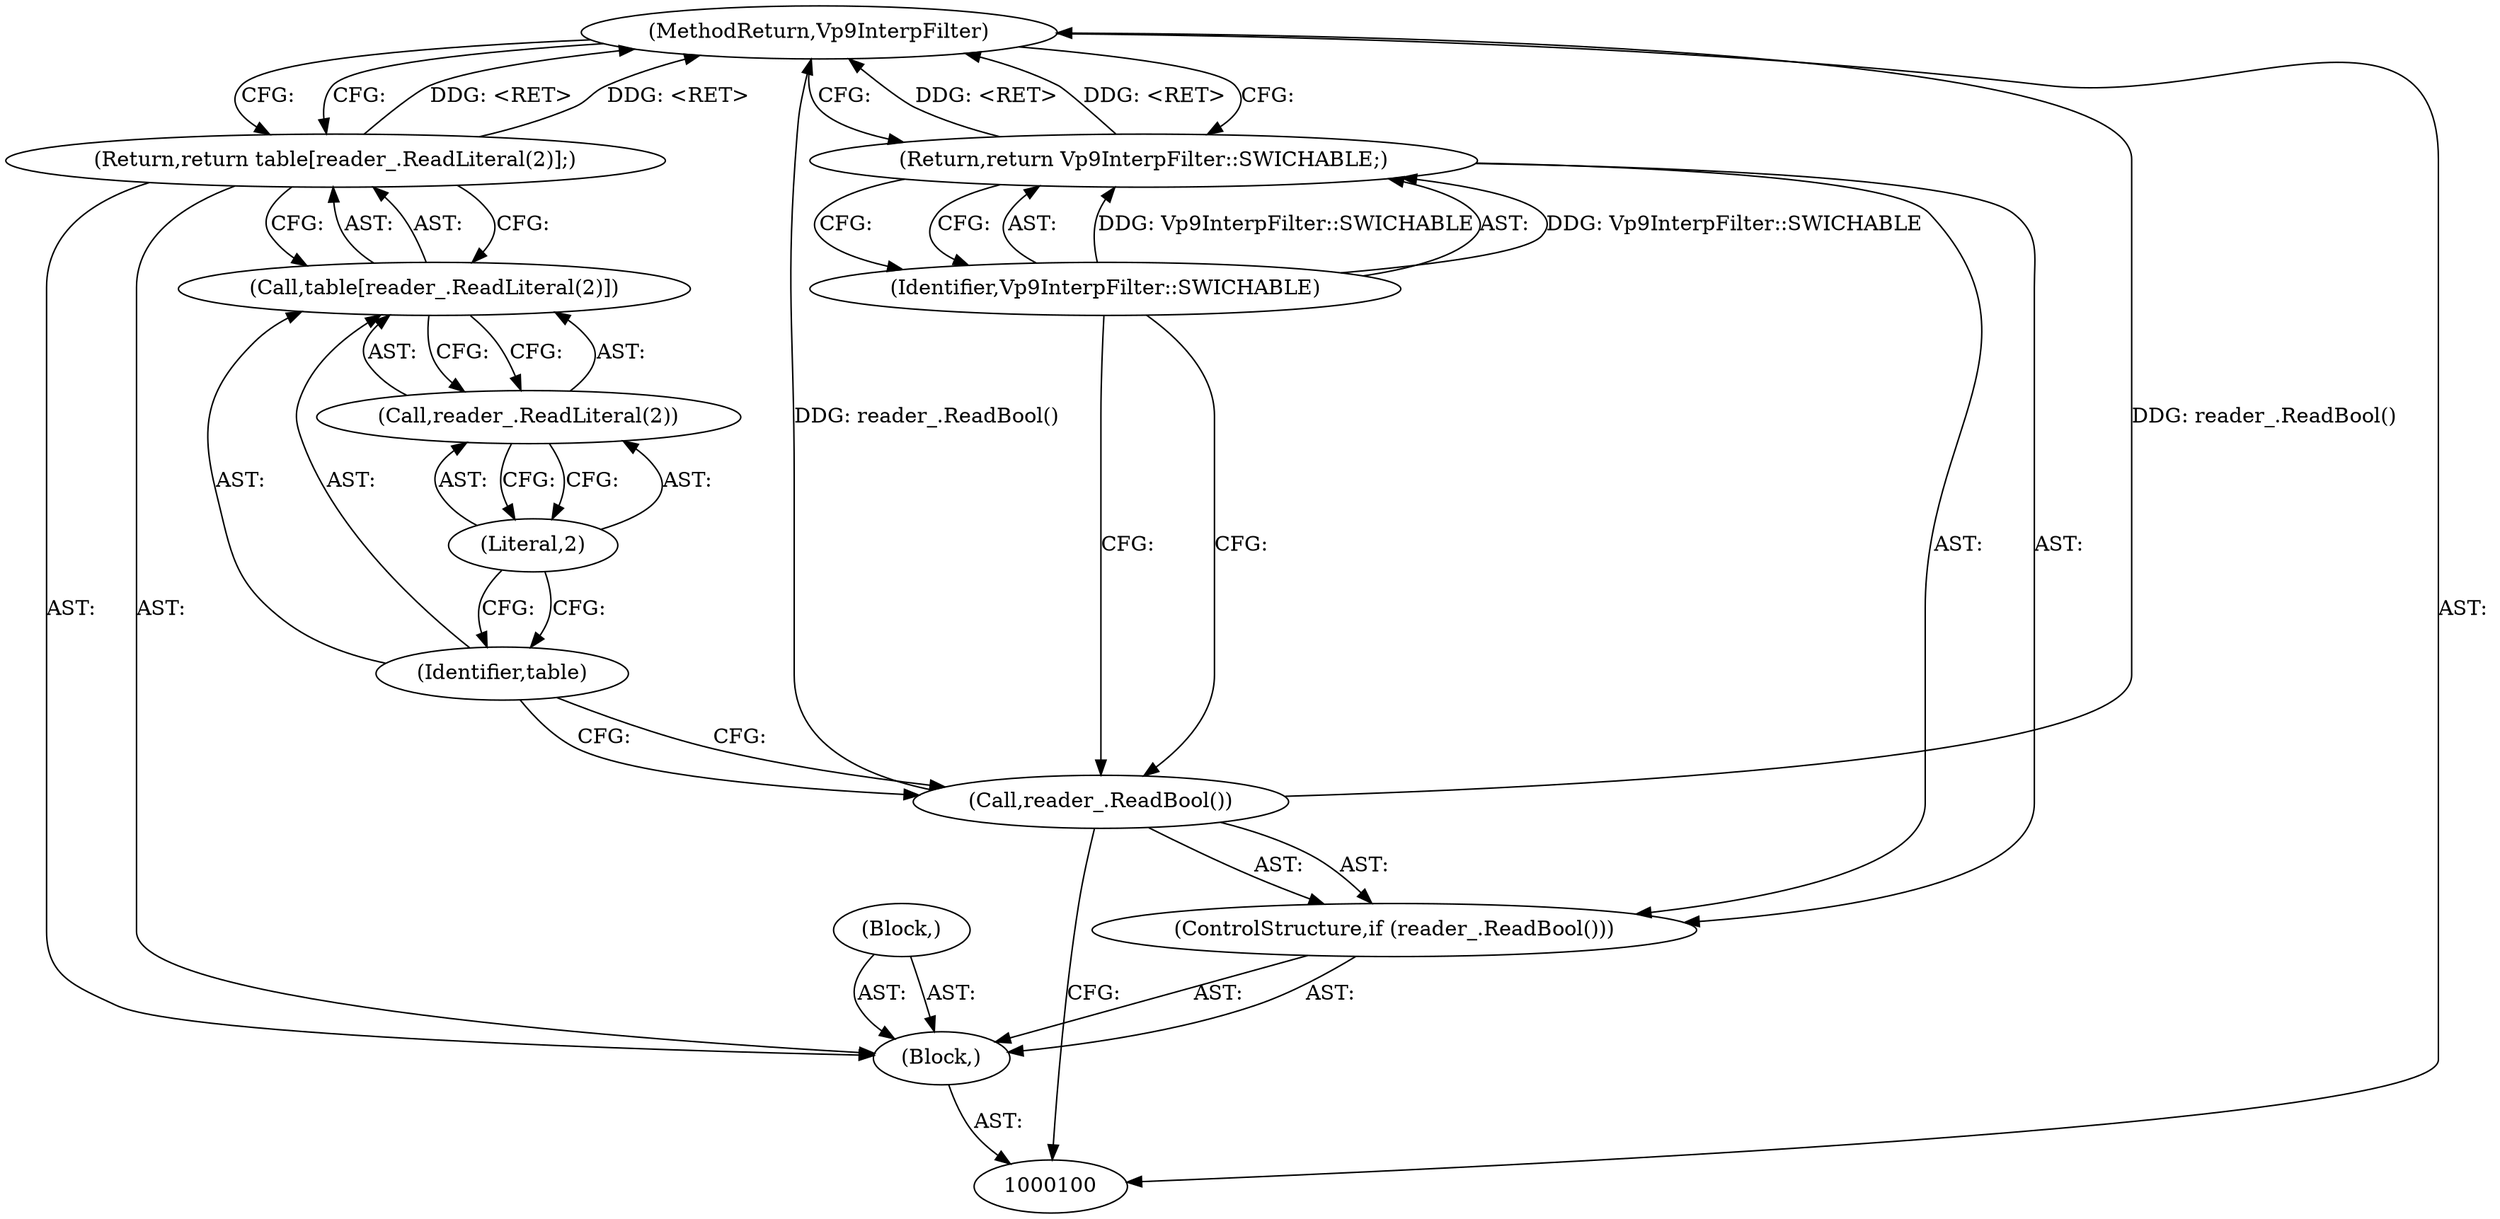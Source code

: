 digraph "1_Chrome_27c68f543e5eba779902447445dfb05ec3f5bf75_16" {
"1000112" [label="(MethodReturn,Vp9InterpFilter)"];
"1000101" [label="(Block,)"];
"1000102" [label="(ControlStructure,if (reader_.ReadBool()))"];
"1000103" [label="(Call,reader_.ReadBool())"];
"1000105" [label="(Identifier,Vp9InterpFilter::SWICHABLE)"];
"1000104" [label="(Return,return Vp9InterpFilter::SWICHABLE;)"];
"1000106" [label="(Block,)"];
"1000108" [label="(Call,table[reader_.ReadLiteral(2)])"];
"1000109" [label="(Identifier,table)"];
"1000110" [label="(Call,reader_.ReadLiteral(2))"];
"1000107" [label="(Return,return table[reader_.ReadLiteral(2)];)"];
"1000111" [label="(Literal,2)"];
"1000112" -> "1000100"  [label="AST: "];
"1000112" -> "1000104"  [label="CFG: "];
"1000112" -> "1000107"  [label="CFG: "];
"1000103" -> "1000112"  [label="DDG: reader_.ReadBool()"];
"1000107" -> "1000112"  [label="DDG: <RET>"];
"1000104" -> "1000112"  [label="DDG: <RET>"];
"1000101" -> "1000100"  [label="AST: "];
"1000102" -> "1000101"  [label="AST: "];
"1000106" -> "1000101"  [label="AST: "];
"1000107" -> "1000101"  [label="AST: "];
"1000102" -> "1000101"  [label="AST: "];
"1000103" -> "1000102"  [label="AST: "];
"1000104" -> "1000102"  [label="AST: "];
"1000103" -> "1000102"  [label="AST: "];
"1000103" -> "1000100"  [label="CFG: "];
"1000105" -> "1000103"  [label="CFG: "];
"1000109" -> "1000103"  [label="CFG: "];
"1000103" -> "1000112"  [label="DDG: reader_.ReadBool()"];
"1000105" -> "1000104"  [label="AST: "];
"1000105" -> "1000103"  [label="CFG: "];
"1000104" -> "1000105"  [label="CFG: "];
"1000105" -> "1000104"  [label="DDG: Vp9InterpFilter::SWICHABLE"];
"1000104" -> "1000102"  [label="AST: "];
"1000104" -> "1000105"  [label="CFG: "];
"1000105" -> "1000104"  [label="AST: "];
"1000112" -> "1000104"  [label="CFG: "];
"1000104" -> "1000112"  [label="DDG: <RET>"];
"1000105" -> "1000104"  [label="DDG: Vp9InterpFilter::SWICHABLE"];
"1000106" -> "1000101"  [label="AST: "];
"1000108" -> "1000107"  [label="AST: "];
"1000108" -> "1000110"  [label="CFG: "];
"1000109" -> "1000108"  [label="AST: "];
"1000110" -> "1000108"  [label="AST: "];
"1000107" -> "1000108"  [label="CFG: "];
"1000109" -> "1000108"  [label="AST: "];
"1000109" -> "1000103"  [label="CFG: "];
"1000111" -> "1000109"  [label="CFG: "];
"1000110" -> "1000108"  [label="AST: "];
"1000110" -> "1000111"  [label="CFG: "];
"1000111" -> "1000110"  [label="AST: "];
"1000108" -> "1000110"  [label="CFG: "];
"1000107" -> "1000101"  [label="AST: "];
"1000107" -> "1000108"  [label="CFG: "];
"1000108" -> "1000107"  [label="AST: "];
"1000112" -> "1000107"  [label="CFG: "];
"1000107" -> "1000112"  [label="DDG: <RET>"];
"1000111" -> "1000110"  [label="AST: "];
"1000111" -> "1000109"  [label="CFG: "];
"1000110" -> "1000111"  [label="CFG: "];
}
